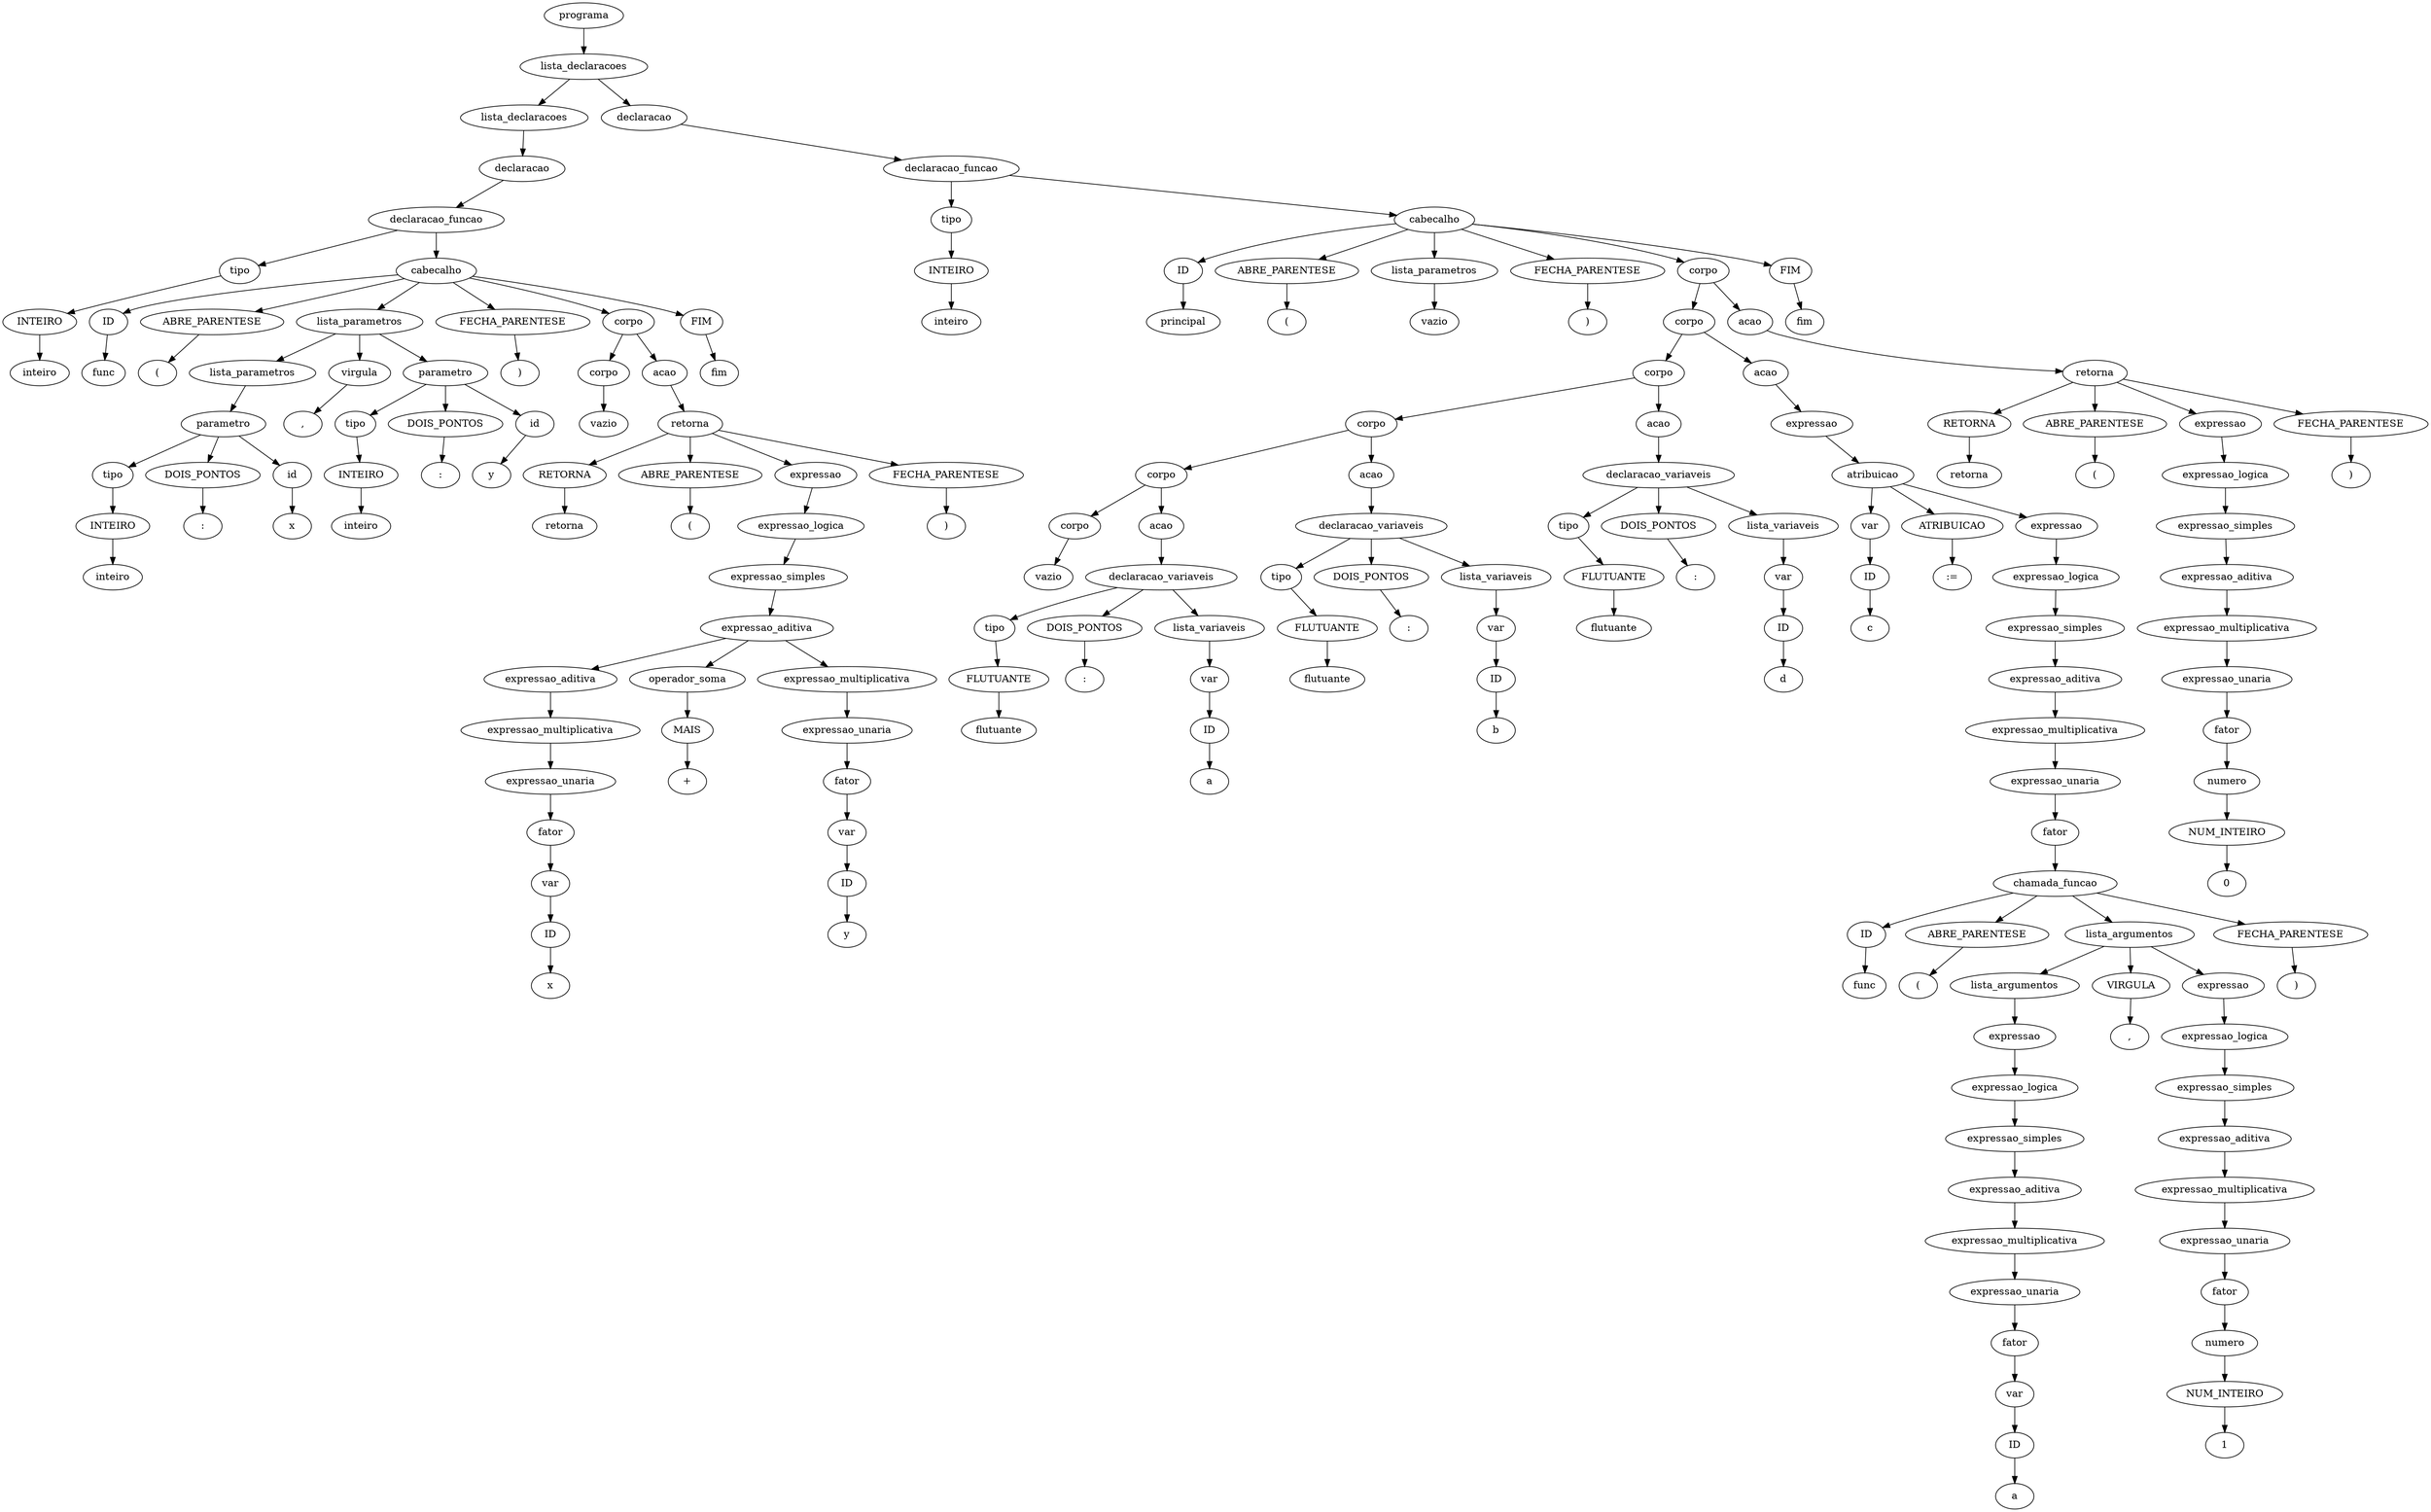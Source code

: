 digraph tree {
    "0x0" [label="programa"];
    "0x1" [label="lista_declaracoes"];
    "0x2" [label="lista_declaracoes"];
    "0x3" [label="declaracao"];
    "0x4" [label="declaracao_funcao"];
    "0x5" [label="tipo"];
    "0x6" [label="INTEIRO"];
    "0x7" [label="inteiro"];
    "0x8" [label="cabecalho"];
    "0x9" [label="ID"];
    "0xa" [label="func"];
    "0xb" [label="ABRE_PARENTESE"];
    "0xc" [label="("];
    "0xd" [label="lista_parametros"];
    "0xe" [label="lista_parametros"];
    "0xf" [label="parametro"];
    "0x10" [label="tipo"];
    "0x11" [label="INTEIRO"];
    "0x12" [label="inteiro"];
    "0x13" [label="DOIS_PONTOS"];
    "0x14" [label=":"];
    "0x15" [label="id"];
    "0x16" [label="x"];
    "0x17" [label="virgula"];
    "0x18" [label=","];
    "0x19" [label="parametro"];
    "0x1a" [label="tipo"];
    "0x1b" [label="INTEIRO"];
    "0x1c" [label="inteiro"];
    "0x1d" [label="DOIS_PONTOS"];
    "0x1e" [label=":"];
    "0x1f" [label="id"];
    "0x20" [label="y"];
    "0x21" [label="FECHA_PARENTESE"];
    "0x22" [label=")"];
    "0x23" [label="corpo"];
    "0x24" [label="corpo"];
    "0x25" [label="vazio"];
    "0x26" [label="acao"];
    "0x27" [label="retorna"];
    "0x28" [label="RETORNA"];
    "0x29" [label="retorna"];
    "0x2a" [label="ABRE_PARENTESE"];
    "0x2b" [label="("];
    "0x2c" [label="expressao"];
    "0x2d" [label="expressao_logica"];
    "0x2e" [label="expressao_simples"];
    "0x2f" [label="expressao_aditiva"];
    "0x30" [label="expressao_aditiva"];
    "0x31" [label="expressao_multiplicativa"];
    "0x32" [label="expressao_unaria"];
    "0x33" [label="fator"];
    "0x34" [label="var"];
    "0x35" [label="ID"];
    "0x36" [label="x"];
    "0x37" [label="operador_soma"];
    "0x38" [label="MAIS"];
    "0x39" [label="+"];
    "0x3a" [label="expressao_multiplicativa"];
    "0x3b" [label="expressao_unaria"];
    "0x3c" [label="fator"];
    "0x3d" [label="var"];
    "0x3e" [label="ID"];
    "0x3f" [label="y"];
    "0x40" [label="FECHA_PARENTESE"];
    "0x41" [label=")"];
    "0x42" [label="FIM"];
    "0x43" [label="fim"];
    "0x44" [label="declaracao"];
    "0x45" [label="declaracao_funcao"];
    "0x46" [label="tipo"];
    "0x47" [label="INTEIRO"];
    "0x48" [label="inteiro"];
    "0x49" [label="cabecalho"];
    "0x4a" [label="ID"];
    "0x4b" [label="principal"];
    "0x4c" [label="ABRE_PARENTESE"];
    "0x4d" [label="("];
    "0x4e" [label="lista_parametros"];
    "0x4f" [label="vazio"];
    "0x50" [label="FECHA_PARENTESE"];
    "0x51" [label=")"];
    "0x52" [label="corpo"];
    "0x53" [label="corpo"];
    "0x54" [label="corpo"];
    "0x55" [label="corpo"];
    "0x56" [label="corpo"];
    "0x57" [label="corpo"];
    "0x58" [label="vazio"];
    "0x59" [label="acao"];
    "0x5a" [label="declaracao_variaveis"];
    "0x5b" [label="tipo"];
    "0x5c" [label="FLUTUANTE"];
    "0x5d" [label="flutuante"];
    "0x5e" [label="DOIS_PONTOS"];
    "0x5f" [label=":"];
    "0x60" [label="lista_variaveis"];
    "0x61" [label="var"];
    "0x62" [label="ID"];
    "0x63" [label="a"];
    "0x64" [label="acao"];
    "0x65" [label="declaracao_variaveis"];
    "0x66" [label="tipo"];
    "0x67" [label="FLUTUANTE"];
    "0x68" [label="flutuante"];
    "0x69" [label="DOIS_PONTOS"];
    "0x6a" [label=":"];
    "0x6b" [label="lista_variaveis"];
    "0x6c" [label="var"];
    "0x6d" [label="ID"];
    "0x6e" [label="b"];
    "0x6f" [label="acao"];
    "0x70" [label="declaracao_variaveis"];
    "0x71" [label="tipo"];
    "0x72" [label="FLUTUANTE"];
    "0x73" [label="flutuante"];
    "0x74" [label="DOIS_PONTOS"];
    "0x75" [label=":"];
    "0x76" [label="lista_variaveis"];
    "0x77" [label="var"];
    "0x78" [label="ID"];
    "0x79" [label="d"];
    "0x7a" [label="acao"];
    "0x7b" [label="expressao"];
    "0x7c" [label="atribuicao"];
    "0x7d" [label="var"];
    "0x7e" [label="ID"];
    "0x7f" [label="c"];
    "0x80" [label="ATRIBUICAO"];
    "0x81" [label=":="];
    "0x82" [label="expressao"];
    "0x83" [label="expressao_logica"];
    "0x84" [label="expressao_simples"];
    "0x85" [label="expressao_aditiva"];
    "0x86" [label="expressao_multiplicativa"];
    "0x87" [label="expressao_unaria"];
    "0x88" [label="fator"];
    "0x89" [label="chamada_funcao"];
    "0x8a" [label="ID"];
    "0x8b" [label="func"];
    "0x8c" [label="ABRE_PARENTESE"];
    "0x8d" [label="("];
    "0x8e" [label="lista_argumentos"];
    "0x8f" [label="lista_argumentos"];
    "0x90" [label="expressao"];
    "0x91" [label="expressao_logica"];
    "0x92" [label="expressao_simples"];
    "0x93" [label="expressao_aditiva"];
    "0x94" [label="expressao_multiplicativa"];
    "0x95" [label="expressao_unaria"];
    "0x96" [label="fator"];
    "0x97" [label="var"];
    "0x98" [label="ID"];
    "0x99" [label="a"];
    "0x9a" [label="VIRGULA"];
    "0x9b" [label=","];
    "0x9c" [label="expressao"];
    "0x9d" [label="expressao_logica"];
    "0x9e" [label="expressao_simples"];
    "0x9f" [label="expressao_aditiva"];
    "0xa0" [label="expressao_multiplicativa"];
    "0xa1" [label="expressao_unaria"];
    "0xa2" [label="fator"];
    "0xa3" [label="numero"];
    "0xa4" [label="NUM_INTEIRO"];
    "0xa5" [label="1"];
    "0xa6" [label="FECHA_PARENTESE"];
    "0xa7" [label=")"];
    "0xa8" [label="acao"];
    "0xa9" [label="retorna"];
    "0xaa" [label="RETORNA"];
    "0xab" [label="retorna"];
    "0xac" [label="ABRE_PARENTESE"];
    "0xad" [label="("];
    "0xae" [label="expressao"];
    "0xaf" [label="expressao_logica"];
    "0xb0" [label="expressao_simples"];
    "0xb1" [label="expressao_aditiva"];
    "0xb2" [label="expressao_multiplicativa"];
    "0xb3" [label="expressao_unaria"];
    "0xb4" [label="fator"];
    "0xb5" [label="numero"];
    "0xb6" [label="NUM_INTEIRO"];
    "0xb7" [label="0"];
    "0xb8" [label="FECHA_PARENTESE"];
    "0xb9" [label=")"];
    "0xba" [label="FIM"];
    "0xbb" [label="fim"];
    "0x0" -> "0x1";
    "0x1" -> "0x2";
    "0x1" -> "0x44";
    "0x2" -> "0x3";
    "0x3" -> "0x4";
    "0x4" -> "0x5";
    "0x4" -> "0x8";
    "0x5" -> "0x6";
    "0x6" -> "0x7";
    "0x8" -> "0x9";
    "0x8" -> "0xb";
    "0x8" -> "0xd";
    "0x8" -> "0x21";
    "0x8" -> "0x23";
    "0x8" -> "0x42";
    "0x9" -> "0xa";
    "0xb" -> "0xc";
    "0xd" -> "0xe";
    "0xd" -> "0x17";
    "0xd" -> "0x19";
    "0xe" -> "0xf";
    "0xf" -> "0x10";
    "0xf" -> "0x13";
    "0xf" -> "0x15";
    "0x10" -> "0x11";
    "0x11" -> "0x12";
    "0x13" -> "0x14";
    "0x15" -> "0x16";
    "0x17" -> "0x18";
    "0x19" -> "0x1a";
    "0x19" -> "0x1d";
    "0x19" -> "0x1f";
    "0x1a" -> "0x1b";
    "0x1b" -> "0x1c";
    "0x1d" -> "0x1e";
    "0x1f" -> "0x20";
    "0x21" -> "0x22";
    "0x23" -> "0x24";
    "0x23" -> "0x26";
    "0x24" -> "0x25";
    "0x26" -> "0x27";
    "0x27" -> "0x28";
    "0x27" -> "0x2a";
    "0x27" -> "0x2c";
    "0x27" -> "0x40";
    "0x28" -> "0x29";
    "0x2a" -> "0x2b";
    "0x2c" -> "0x2d";
    "0x2d" -> "0x2e";
    "0x2e" -> "0x2f";
    "0x2f" -> "0x30";
    "0x2f" -> "0x37";
    "0x2f" -> "0x3a";
    "0x30" -> "0x31";
    "0x31" -> "0x32";
    "0x32" -> "0x33";
    "0x33" -> "0x34";
    "0x34" -> "0x35";
    "0x35" -> "0x36";
    "0x37" -> "0x38";
    "0x38" -> "0x39";
    "0x3a" -> "0x3b";
    "0x3b" -> "0x3c";
    "0x3c" -> "0x3d";
    "0x3d" -> "0x3e";
    "0x3e" -> "0x3f";
    "0x40" -> "0x41";
    "0x42" -> "0x43";
    "0x44" -> "0x45";
    "0x45" -> "0x46";
    "0x45" -> "0x49";
    "0x46" -> "0x47";
    "0x47" -> "0x48";
    "0x49" -> "0x4a";
    "0x49" -> "0x4c";
    "0x49" -> "0x4e";
    "0x49" -> "0x50";
    "0x49" -> "0x52";
    "0x49" -> "0xba";
    "0x4a" -> "0x4b";
    "0x4c" -> "0x4d";
    "0x4e" -> "0x4f";
    "0x50" -> "0x51";
    "0x52" -> "0x53";
    "0x52" -> "0xa8";
    "0x53" -> "0x54";
    "0x53" -> "0x7a";
    "0x54" -> "0x55";
    "0x54" -> "0x6f";
    "0x55" -> "0x56";
    "0x55" -> "0x64";
    "0x56" -> "0x57";
    "0x56" -> "0x59";
    "0x57" -> "0x58";
    "0x59" -> "0x5a";
    "0x5a" -> "0x5b";
    "0x5a" -> "0x5e";
    "0x5a" -> "0x60";
    "0x5b" -> "0x5c";
    "0x5c" -> "0x5d";
    "0x5e" -> "0x5f";
    "0x60" -> "0x61";
    "0x61" -> "0x62";
    "0x62" -> "0x63";
    "0x64" -> "0x65";
    "0x65" -> "0x66";
    "0x65" -> "0x69";
    "0x65" -> "0x6b";
    "0x66" -> "0x67";
    "0x67" -> "0x68";
    "0x69" -> "0x6a";
    "0x6b" -> "0x6c";
    "0x6c" -> "0x6d";
    "0x6d" -> "0x6e";
    "0x6f" -> "0x70";
    "0x70" -> "0x71";
    "0x70" -> "0x74";
    "0x70" -> "0x76";
    "0x71" -> "0x72";
    "0x72" -> "0x73";
    "0x74" -> "0x75";
    "0x76" -> "0x77";
    "0x77" -> "0x78";
    "0x78" -> "0x79";
    "0x7a" -> "0x7b";
    "0x7b" -> "0x7c";
    "0x7c" -> "0x7d";
    "0x7c" -> "0x80";
    "0x7c" -> "0x82";
    "0x7d" -> "0x7e";
    "0x7e" -> "0x7f";
    "0x80" -> "0x81";
    "0x82" -> "0x83";
    "0x83" -> "0x84";
    "0x84" -> "0x85";
    "0x85" -> "0x86";
    "0x86" -> "0x87";
    "0x87" -> "0x88";
    "0x88" -> "0x89";
    "0x89" -> "0x8a";
    "0x89" -> "0x8c";
    "0x89" -> "0x8e";
    "0x89" -> "0xa6";
    "0x8a" -> "0x8b";
    "0x8c" -> "0x8d";
    "0x8e" -> "0x8f";
    "0x8e" -> "0x9a";
    "0x8e" -> "0x9c";
    "0x8f" -> "0x90";
    "0x90" -> "0x91";
    "0x91" -> "0x92";
    "0x92" -> "0x93";
    "0x93" -> "0x94";
    "0x94" -> "0x95";
    "0x95" -> "0x96";
    "0x96" -> "0x97";
    "0x97" -> "0x98";
    "0x98" -> "0x99";
    "0x9a" -> "0x9b";
    "0x9c" -> "0x9d";
    "0x9d" -> "0x9e";
    "0x9e" -> "0x9f";
    "0x9f" -> "0xa0";
    "0xa0" -> "0xa1";
    "0xa1" -> "0xa2";
    "0xa2" -> "0xa3";
    "0xa3" -> "0xa4";
    "0xa4" -> "0xa5";
    "0xa6" -> "0xa7";
    "0xa8" -> "0xa9";
    "0xa9" -> "0xaa";
    "0xa9" -> "0xac";
    "0xa9" -> "0xae";
    "0xa9" -> "0xb8";
    "0xaa" -> "0xab";
    "0xac" -> "0xad";
    "0xae" -> "0xaf";
    "0xaf" -> "0xb0";
    "0xb0" -> "0xb1";
    "0xb1" -> "0xb2";
    "0xb2" -> "0xb3";
    "0xb3" -> "0xb4";
    "0xb4" -> "0xb5";
    "0xb5" -> "0xb6";
    "0xb6" -> "0xb7";
    "0xb8" -> "0xb9";
    "0xba" -> "0xbb";
}

